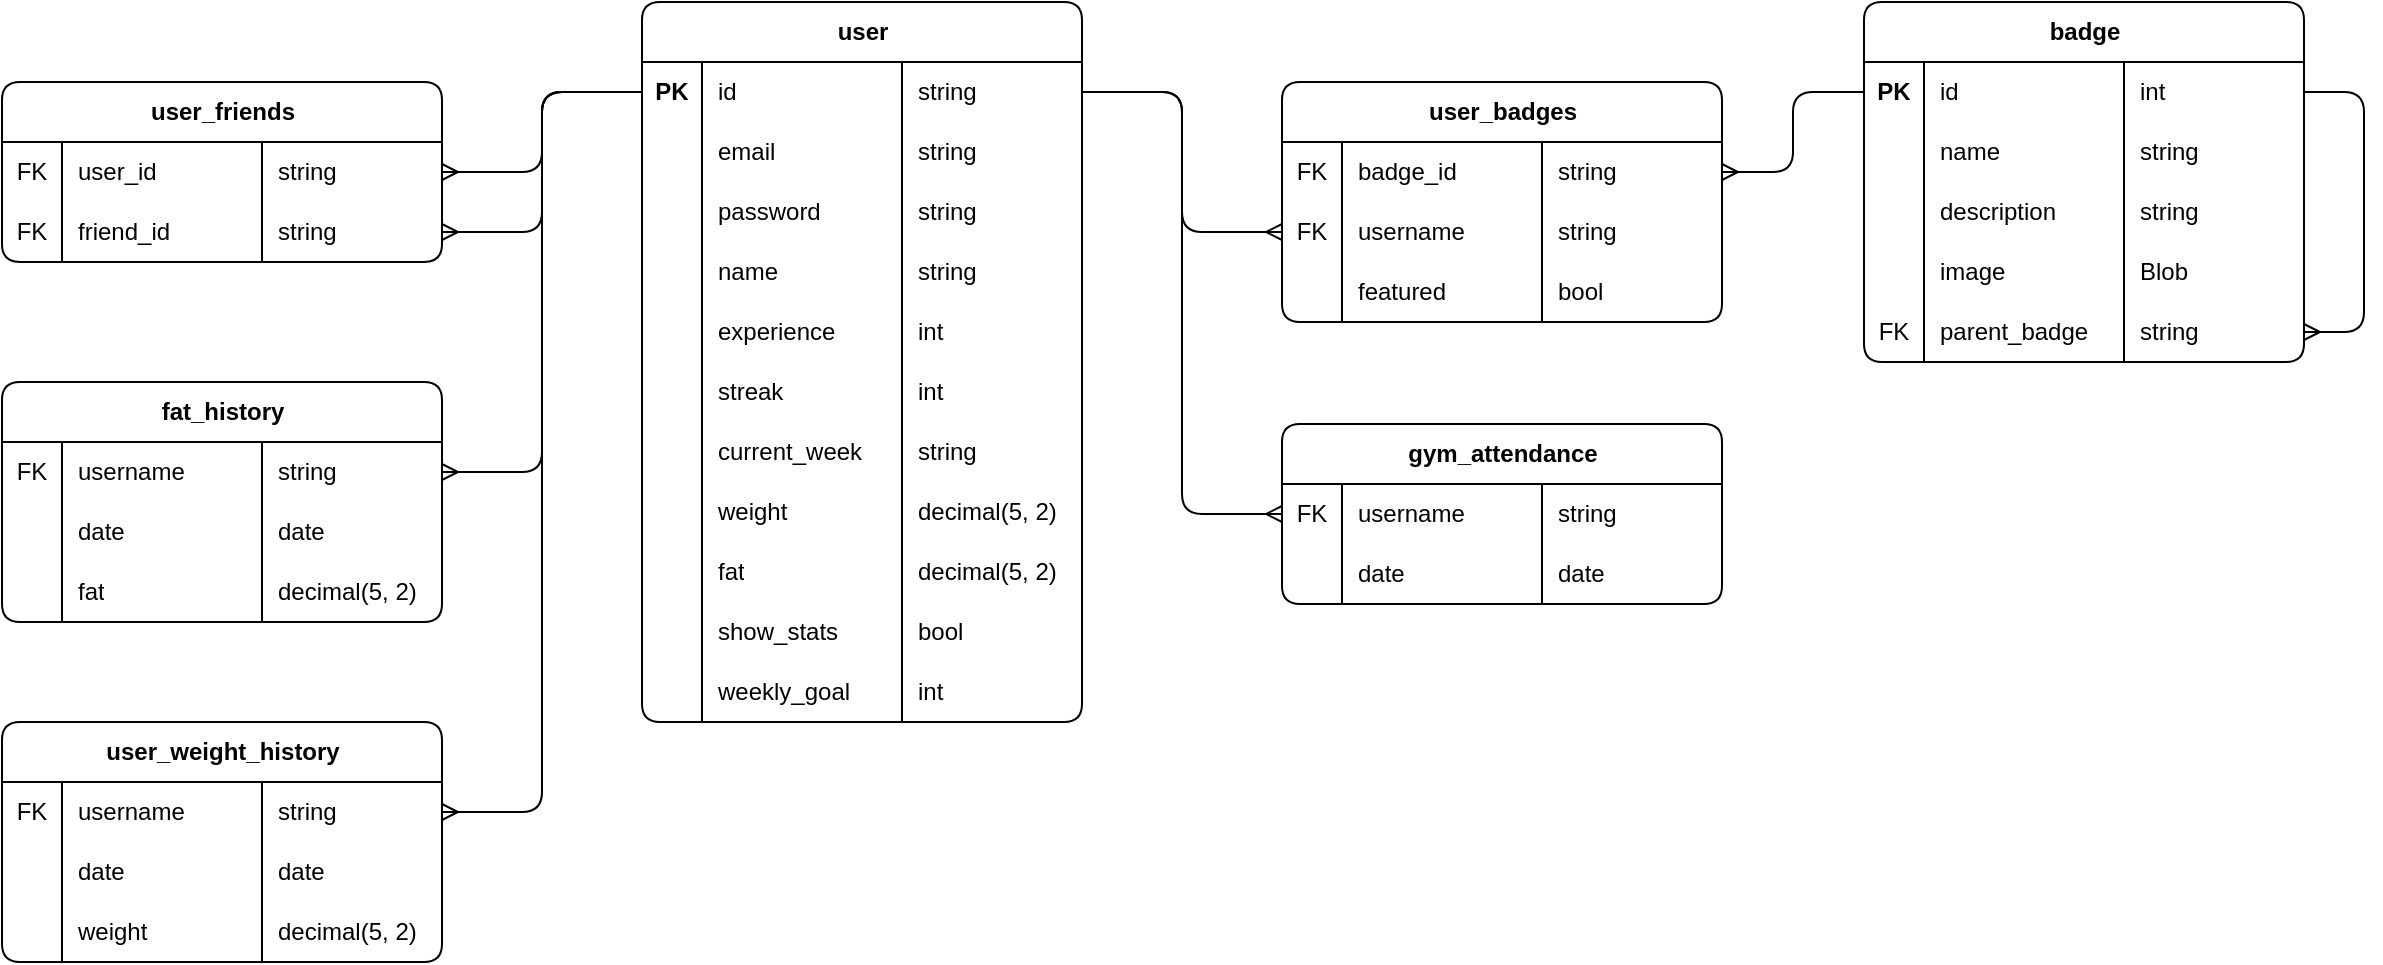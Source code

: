 <mxfile version="24.7.17">
  <diagram name="Página-1" id="pys7sY8rJ9DmqmozCU_U">
    <mxGraphModel dx="1188" dy="629" grid="0" gridSize="10" guides="1" tooltips="1" connect="1" arrows="1" fold="1" page="1" pageScale="1" pageWidth="1169" pageHeight="827" math="0" shadow="0">
      <root>
        <mxCell id="0" />
        <mxCell id="1" parent="0" />
        <mxCell id="j7MDGcrDol-PVPj02spV-1" value="user" style="shape=table;startSize=30;container=1;collapsible=0;childLayout=tableLayout;fixedRows=1;rowLines=0;fontStyle=1;align=center;resizeLast=1;html=1;columnLines=1;perimeter=rectanglePerimeter;rounded=1;shadow=0;swimlaneLine=1;arcSize=10;" parent="1" vertex="1">
          <mxGeometry x="360" y="40" width="220" height="360" as="geometry" />
        </mxCell>
        <mxCell id="j7MDGcrDol-PVPj02spV-2" value="" style="shape=tableRow;horizontal=0;startSize=0;swimlaneHead=0;swimlaneBody=0;fillColor=none;collapsible=0;dropTarget=0;points=[[0,0.5],[1,0.5]];portConstraint=eastwest;top=0;left=0;right=0;bottom=0;" parent="j7MDGcrDol-PVPj02spV-1" vertex="1">
          <mxGeometry y="30" width="220" height="30" as="geometry" />
        </mxCell>
        <mxCell id="j7MDGcrDol-PVPj02spV-3" value="PK" style="shape=partialRectangle;connectable=0;fillColor=none;top=0;left=0;bottom=0;right=0;fontStyle=1;overflow=hidden;whiteSpace=wrap;html=1;strokeColor=default;strokeWidth=1;" parent="j7MDGcrDol-PVPj02spV-2" vertex="1">
          <mxGeometry width="30" height="30" as="geometry">
            <mxRectangle width="30" height="30" as="alternateBounds" />
          </mxGeometry>
        </mxCell>
        <mxCell id="j7MDGcrDol-PVPj02spV-4" value="id" style="shape=partialRectangle;connectable=0;fillColor=none;top=0;left=0;bottom=0;right=0;align=left;spacingLeft=6;fontStyle=0;overflow=hidden;whiteSpace=wrap;html=1;strokeColor=default;strokeWidth=1;labelBorderColor=none;allowArrows=1;" parent="j7MDGcrDol-PVPj02spV-2" vertex="1">
          <mxGeometry x="30" width="100" height="30" as="geometry">
            <mxRectangle width="100" height="30" as="alternateBounds" />
          </mxGeometry>
        </mxCell>
        <mxCell id="j7MDGcrDol-PVPj02spV-18" value="string" style="shape=partialRectangle;connectable=0;fillColor=none;top=0;left=0;bottom=0;right=0;align=left;spacingLeft=6;fontStyle=0;overflow=hidden;html=1;strokeColor=default;strokeWidth=1;whiteSpace=wrap;" parent="j7MDGcrDol-PVPj02spV-2" vertex="1">
          <mxGeometry x="130" width="90" height="30" as="geometry">
            <mxRectangle width="90" height="30" as="alternateBounds" />
          </mxGeometry>
        </mxCell>
        <mxCell id="j7MDGcrDol-PVPj02spV-5" value="" style="shape=tableRow;horizontal=0;startSize=0;swimlaneHead=0;swimlaneBody=0;fillColor=none;collapsible=0;dropTarget=0;points=[[0,0.5],[1,0.5]];portConstraint=eastwest;top=0;left=0;right=0;bottom=0;fontColor=default;textShadow=0;labelBackgroundColor=none;" parent="j7MDGcrDol-PVPj02spV-1" vertex="1">
          <mxGeometry y="60" width="220" height="30" as="geometry" />
        </mxCell>
        <mxCell id="j7MDGcrDol-PVPj02spV-6" value="" style="shape=partialRectangle;connectable=0;fillColor=none;top=0;left=0;bottom=0;right=0;editable=1;overflow=hidden;whiteSpace=wrap;html=1;" parent="j7MDGcrDol-PVPj02spV-5" vertex="1">
          <mxGeometry width="30" height="30" as="geometry">
            <mxRectangle width="30" height="30" as="alternateBounds" />
          </mxGeometry>
        </mxCell>
        <mxCell id="j7MDGcrDol-PVPj02spV-7" value="email" style="shape=partialRectangle;connectable=0;fillColor=none;top=0;left=0;bottom=0;right=0;align=left;spacingLeft=6;overflow=hidden;whiteSpace=wrap;html=1;" parent="j7MDGcrDol-PVPj02spV-5" vertex="1">
          <mxGeometry x="30" width="100" height="30" as="geometry">
            <mxRectangle width="100" height="30" as="alternateBounds" />
          </mxGeometry>
        </mxCell>
        <mxCell id="j7MDGcrDol-PVPj02spV-19" value="string" style="shape=partialRectangle;connectable=0;fillColor=none;top=0;left=0;bottom=0;right=0;align=left;spacingLeft=6;overflow=hidden;whiteSpace=wrap;html=1;strokeColor=default;" parent="j7MDGcrDol-PVPj02spV-5" vertex="1">
          <mxGeometry x="130" width="90" height="30" as="geometry">
            <mxRectangle width="90" height="30" as="alternateBounds" />
          </mxGeometry>
        </mxCell>
        <mxCell id="j7MDGcrDol-PVPj02spV-8" value="" style="shape=tableRow;horizontal=0;startSize=0;swimlaneHead=0;swimlaneBody=0;fillColor=none;collapsible=0;dropTarget=0;points=[[0,0.5],[1,0.5]];portConstraint=eastwest;top=0;left=0;right=0;bottom=0;" parent="j7MDGcrDol-PVPj02spV-1" vertex="1">
          <mxGeometry y="90" width="220" height="30" as="geometry" />
        </mxCell>
        <mxCell id="j7MDGcrDol-PVPj02spV-9" value="" style="shape=partialRectangle;connectable=0;fillColor=none;top=0;left=0;bottom=0;right=0;editable=1;overflow=hidden;whiteSpace=wrap;html=1;" parent="j7MDGcrDol-PVPj02spV-8" vertex="1">
          <mxGeometry width="30" height="30" as="geometry">
            <mxRectangle width="30" height="30" as="alternateBounds" />
          </mxGeometry>
        </mxCell>
        <mxCell id="j7MDGcrDol-PVPj02spV-10" value="password" style="shape=partialRectangle;connectable=0;fillColor=none;top=0;left=0;bottom=0;right=0;align=left;spacingLeft=6;overflow=hidden;whiteSpace=wrap;html=1;" parent="j7MDGcrDol-PVPj02spV-8" vertex="1">
          <mxGeometry x="30" width="100" height="30" as="geometry">
            <mxRectangle width="100" height="30" as="alternateBounds" />
          </mxGeometry>
        </mxCell>
        <mxCell id="j7MDGcrDol-PVPj02spV-20" value="string" style="shape=partialRectangle;connectable=0;fillColor=none;top=0;left=0;bottom=0;right=0;align=left;spacingLeft=6;overflow=hidden;whiteSpace=wrap;html=1;" parent="j7MDGcrDol-PVPj02spV-8" vertex="1">
          <mxGeometry x="130" width="90" height="30" as="geometry">
            <mxRectangle width="90" height="30" as="alternateBounds" />
          </mxGeometry>
        </mxCell>
        <mxCell id="j7MDGcrDol-PVPj02spV-11" value="" style="shape=tableRow;horizontal=0;startSize=0;swimlaneHead=0;swimlaneBody=0;fillColor=none;collapsible=0;dropTarget=0;points=[[0,0.5],[1,0.5]];portConstraint=eastwest;top=0;left=0;right=0;bottom=0;" parent="j7MDGcrDol-PVPj02spV-1" vertex="1">
          <mxGeometry y="120" width="220" height="30" as="geometry" />
        </mxCell>
        <mxCell id="j7MDGcrDol-PVPj02spV-12" value="" style="shape=partialRectangle;connectable=0;fillColor=none;top=0;left=0;bottom=0;right=0;editable=1;overflow=hidden;whiteSpace=wrap;html=1;" parent="j7MDGcrDol-PVPj02spV-11" vertex="1">
          <mxGeometry width="30" height="30" as="geometry">
            <mxRectangle width="30" height="30" as="alternateBounds" />
          </mxGeometry>
        </mxCell>
        <mxCell id="j7MDGcrDol-PVPj02spV-13" value="name" style="shape=partialRectangle;connectable=0;fillColor=none;top=0;left=0;bottom=0;right=0;align=left;spacingLeft=6;overflow=hidden;whiteSpace=wrap;html=1;" parent="j7MDGcrDol-PVPj02spV-11" vertex="1">
          <mxGeometry x="30" width="100" height="30" as="geometry">
            <mxRectangle width="100" height="30" as="alternateBounds" />
          </mxGeometry>
        </mxCell>
        <mxCell id="j7MDGcrDol-PVPj02spV-21" value="string" style="shape=partialRectangle;connectable=0;fillColor=none;top=0;left=0;bottom=0;right=0;align=left;spacingLeft=6;overflow=hidden;whiteSpace=wrap;html=1;" parent="j7MDGcrDol-PVPj02spV-11" vertex="1">
          <mxGeometry x="130" width="90" height="30" as="geometry">
            <mxRectangle width="90" height="30" as="alternateBounds" />
          </mxGeometry>
        </mxCell>
        <mxCell id="j7MDGcrDol-PVPj02spV-30" value="" style="shape=tableRow;horizontal=0;startSize=0;swimlaneHead=0;swimlaneBody=0;fillColor=none;collapsible=0;dropTarget=0;points=[[0,0.5],[1,0.5]];portConstraint=eastwest;top=0;left=0;right=0;bottom=0;" parent="j7MDGcrDol-PVPj02spV-1" vertex="1">
          <mxGeometry y="150" width="220" height="30" as="geometry" />
        </mxCell>
        <mxCell id="j7MDGcrDol-PVPj02spV-31" value="" style="shape=partialRectangle;connectable=0;fillColor=none;top=0;left=0;bottom=0;right=0;editable=1;overflow=hidden;whiteSpace=wrap;html=1;" parent="j7MDGcrDol-PVPj02spV-30" vertex="1">
          <mxGeometry width="30" height="30" as="geometry">
            <mxRectangle width="30" height="30" as="alternateBounds" />
          </mxGeometry>
        </mxCell>
        <mxCell id="j7MDGcrDol-PVPj02spV-32" value="experience" style="shape=partialRectangle;connectable=0;fillColor=none;top=0;left=0;bottom=0;right=0;align=left;spacingLeft=6;overflow=hidden;whiteSpace=wrap;html=1;" parent="j7MDGcrDol-PVPj02spV-30" vertex="1">
          <mxGeometry x="30" width="100" height="30" as="geometry">
            <mxRectangle width="100" height="30" as="alternateBounds" />
          </mxGeometry>
        </mxCell>
        <mxCell id="j7MDGcrDol-PVPj02spV-33" value="int" style="shape=partialRectangle;connectable=0;fillColor=none;top=0;left=0;bottom=0;right=0;align=left;spacingLeft=6;overflow=hidden;whiteSpace=wrap;html=1;" parent="j7MDGcrDol-PVPj02spV-30" vertex="1">
          <mxGeometry x="130" width="90" height="30" as="geometry">
            <mxRectangle width="90" height="30" as="alternateBounds" />
          </mxGeometry>
        </mxCell>
        <mxCell id="j7MDGcrDol-PVPj02spV-75" value="" style="shape=tableRow;horizontal=0;startSize=0;swimlaneHead=0;swimlaneBody=0;fillColor=none;collapsible=0;dropTarget=0;points=[[0,0.5],[1,0.5]];portConstraint=eastwest;top=0;left=0;right=0;bottom=0;" parent="j7MDGcrDol-PVPj02spV-1" vertex="1">
          <mxGeometry y="180" width="220" height="30" as="geometry" />
        </mxCell>
        <mxCell id="j7MDGcrDol-PVPj02spV-76" value="" style="shape=partialRectangle;connectable=0;fillColor=none;top=0;left=0;bottom=0;right=0;editable=1;overflow=hidden;whiteSpace=wrap;html=1;" parent="j7MDGcrDol-PVPj02spV-75" vertex="1">
          <mxGeometry width="30" height="30" as="geometry">
            <mxRectangle width="30" height="30" as="alternateBounds" />
          </mxGeometry>
        </mxCell>
        <mxCell id="j7MDGcrDol-PVPj02spV-77" value="streak" style="shape=partialRectangle;connectable=0;fillColor=none;top=0;left=0;bottom=0;right=0;align=left;spacingLeft=6;overflow=hidden;whiteSpace=wrap;html=1;" parent="j7MDGcrDol-PVPj02spV-75" vertex="1">
          <mxGeometry x="30" width="100" height="30" as="geometry">
            <mxRectangle width="100" height="30" as="alternateBounds" />
          </mxGeometry>
        </mxCell>
        <mxCell id="j7MDGcrDol-PVPj02spV-78" value="int" style="shape=partialRectangle;connectable=0;fillColor=none;top=0;left=0;bottom=0;right=0;align=left;spacingLeft=6;overflow=hidden;whiteSpace=wrap;html=1;" parent="j7MDGcrDol-PVPj02spV-75" vertex="1">
          <mxGeometry x="130" width="90" height="30" as="geometry">
            <mxRectangle width="90" height="30" as="alternateBounds" />
          </mxGeometry>
        </mxCell>
        <mxCell id="j7MDGcrDol-PVPj02spV-79" value="" style="shape=tableRow;horizontal=0;startSize=0;swimlaneHead=0;swimlaneBody=0;fillColor=none;collapsible=0;dropTarget=0;points=[[0,0.5],[1,0.5]];portConstraint=eastwest;top=0;left=0;right=0;bottom=0;" parent="j7MDGcrDol-PVPj02spV-1" vertex="1">
          <mxGeometry y="210" width="220" height="30" as="geometry" />
        </mxCell>
        <mxCell id="j7MDGcrDol-PVPj02spV-80" value="" style="shape=partialRectangle;connectable=0;fillColor=none;top=0;left=0;bottom=0;right=0;editable=1;overflow=hidden;whiteSpace=wrap;html=1;" parent="j7MDGcrDol-PVPj02spV-79" vertex="1">
          <mxGeometry width="30" height="30" as="geometry">
            <mxRectangle width="30" height="30" as="alternateBounds" />
          </mxGeometry>
        </mxCell>
        <mxCell id="j7MDGcrDol-PVPj02spV-81" value="current_week" style="shape=partialRectangle;connectable=0;fillColor=none;top=0;left=0;bottom=0;right=0;align=left;spacingLeft=6;overflow=hidden;whiteSpace=wrap;html=1;" parent="j7MDGcrDol-PVPj02spV-79" vertex="1">
          <mxGeometry x="30" width="100" height="30" as="geometry">
            <mxRectangle width="100" height="30" as="alternateBounds" />
          </mxGeometry>
        </mxCell>
        <mxCell id="j7MDGcrDol-PVPj02spV-82" value="string" style="shape=partialRectangle;connectable=0;fillColor=none;top=0;left=0;bottom=0;right=0;align=left;spacingLeft=6;overflow=hidden;whiteSpace=wrap;html=1;" parent="j7MDGcrDol-PVPj02spV-79" vertex="1">
          <mxGeometry x="130" width="90" height="30" as="geometry">
            <mxRectangle width="90" height="30" as="alternateBounds" />
          </mxGeometry>
        </mxCell>
        <mxCell id="j7MDGcrDol-PVPj02spV-83" value="" style="shape=tableRow;horizontal=0;startSize=0;swimlaneHead=0;swimlaneBody=0;fillColor=none;collapsible=0;dropTarget=0;points=[[0,0.5],[1,0.5]];portConstraint=eastwest;top=0;left=0;right=0;bottom=0;" parent="j7MDGcrDol-PVPj02spV-1" vertex="1">
          <mxGeometry y="240" width="220" height="30" as="geometry" />
        </mxCell>
        <mxCell id="j7MDGcrDol-PVPj02spV-84" value="" style="shape=partialRectangle;connectable=0;fillColor=none;top=0;left=0;bottom=0;right=0;editable=1;overflow=hidden;whiteSpace=wrap;html=1;" parent="j7MDGcrDol-PVPj02spV-83" vertex="1">
          <mxGeometry width="30" height="30" as="geometry">
            <mxRectangle width="30" height="30" as="alternateBounds" />
          </mxGeometry>
        </mxCell>
        <mxCell id="j7MDGcrDol-PVPj02spV-85" value="weight" style="shape=partialRectangle;connectable=0;fillColor=none;top=0;left=0;bottom=0;right=0;align=left;spacingLeft=6;overflow=hidden;whiteSpace=wrap;html=1;" parent="j7MDGcrDol-PVPj02spV-83" vertex="1">
          <mxGeometry x="30" width="100" height="30" as="geometry">
            <mxRectangle width="100" height="30" as="alternateBounds" />
          </mxGeometry>
        </mxCell>
        <mxCell id="j7MDGcrDol-PVPj02spV-86" value="decimal(5, 2)" style="shape=partialRectangle;connectable=0;fillColor=none;top=0;left=0;bottom=0;right=0;align=left;spacingLeft=6;overflow=hidden;whiteSpace=wrap;html=1;" parent="j7MDGcrDol-PVPj02spV-83" vertex="1">
          <mxGeometry x="130" width="90" height="30" as="geometry">
            <mxRectangle width="90" height="30" as="alternateBounds" />
          </mxGeometry>
        </mxCell>
        <mxCell id="j7MDGcrDol-PVPj02spV-87" value="" style="shape=tableRow;horizontal=0;startSize=0;swimlaneHead=0;swimlaneBody=0;fillColor=none;collapsible=0;dropTarget=0;points=[[0,0.5],[1,0.5]];portConstraint=eastwest;top=0;left=0;right=0;bottom=0;" parent="j7MDGcrDol-PVPj02spV-1" vertex="1">
          <mxGeometry y="270" width="220" height="30" as="geometry" />
        </mxCell>
        <mxCell id="j7MDGcrDol-PVPj02spV-88" value="" style="shape=partialRectangle;connectable=0;fillColor=none;top=0;left=0;bottom=0;right=0;editable=1;overflow=hidden;whiteSpace=wrap;html=1;" parent="j7MDGcrDol-PVPj02spV-87" vertex="1">
          <mxGeometry width="30" height="30" as="geometry">
            <mxRectangle width="30" height="30" as="alternateBounds" />
          </mxGeometry>
        </mxCell>
        <mxCell id="j7MDGcrDol-PVPj02spV-89" value="fat" style="shape=partialRectangle;connectable=0;fillColor=none;top=0;left=0;bottom=0;right=0;align=left;spacingLeft=6;overflow=hidden;whiteSpace=wrap;html=1;" parent="j7MDGcrDol-PVPj02spV-87" vertex="1">
          <mxGeometry x="30" width="100" height="30" as="geometry">
            <mxRectangle width="100" height="30" as="alternateBounds" />
          </mxGeometry>
        </mxCell>
        <mxCell id="j7MDGcrDol-PVPj02spV-90" value="decimal(5, 2)" style="shape=partialRectangle;connectable=0;fillColor=none;top=0;left=0;bottom=0;right=0;align=left;spacingLeft=6;overflow=hidden;whiteSpace=wrap;html=1;" parent="j7MDGcrDol-PVPj02spV-87" vertex="1">
          <mxGeometry x="130" width="90" height="30" as="geometry">
            <mxRectangle width="90" height="30" as="alternateBounds" />
          </mxGeometry>
        </mxCell>
        <mxCell id="j7MDGcrDol-PVPj02spV-95" value="" style="shape=tableRow;horizontal=0;startSize=0;swimlaneHead=0;swimlaneBody=0;fillColor=none;collapsible=0;dropTarget=0;points=[[0,0.5],[1,0.5]];portConstraint=eastwest;top=0;left=0;right=0;bottom=0;" parent="j7MDGcrDol-PVPj02spV-1" vertex="1">
          <mxGeometry y="300" width="220" height="30" as="geometry" />
        </mxCell>
        <mxCell id="j7MDGcrDol-PVPj02spV-96" value="" style="shape=partialRectangle;connectable=0;fillColor=none;top=0;left=0;bottom=0;right=0;editable=1;overflow=hidden;whiteSpace=wrap;html=1;" parent="j7MDGcrDol-PVPj02spV-95" vertex="1">
          <mxGeometry width="30" height="30" as="geometry">
            <mxRectangle width="30" height="30" as="alternateBounds" />
          </mxGeometry>
        </mxCell>
        <mxCell id="j7MDGcrDol-PVPj02spV-97" value="show_stats" style="shape=partialRectangle;connectable=0;fillColor=none;top=0;left=0;bottom=0;right=0;align=left;spacingLeft=6;overflow=hidden;whiteSpace=wrap;html=1;" parent="j7MDGcrDol-PVPj02spV-95" vertex="1">
          <mxGeometry x="30" width="100" height="30" as="geometry">
            <mxRectangle width="100" height="30" as="alternateBounds" />
          </mxGeometry>
        </mxCell>
        <mxCell id="j7MDGcrDol-PVPj02spV-98" value="bool" style="shape=partialRectangle;connectable=0;fillColor=none;top=0;left=0;bottom=0;right=0;align=left;spacingLeft=6;overflow=hidden;whiteSpace=wrap;html=1;" parent="j7MDGcrDol-PVPj02spV-95" vertex="1">
          <mxGeometry x="130" width="90" height="30" as="geometry">
            <mxRectangle width="90" height="30" as="alternateBounds" />
          </mxGeometry>
        </mxCell>
        <mxCell id="j7MDGcrDol-PVPj02spV-99" value="" style="shape=tableRow;horizontal=0;startSize=0;swimlaneHead=0;swimlaneBody=0;fillColor=none;collapsible=0;dropTarget=0;points=[[0,0.5],[1,0.5]];portConstraint=eastwest;top=0;left=0;right=0;bottom=0;" parent="j7MDGcrDol-PVPj02spV-1" vertex="1">
          <mxGeometry y="330" width="220" height="30" as="geometry" />
        </mxCell>
        <mxCell id="j7MDGcrDol-PVPj02spV-100" value="" style="shape=partialRectangle;connectable=0;fillColor=none;top=0;left=0;bottom=0;right=0;editable=1;overflow=hidden;whiteSpace=wrap;html=1;" parent="j7MDGcrDol-PVPj02spV-99" vertex="1">
          <mxGeometry width="30" height="30" as="geometry">
            <mxRectangle width="30" height="30" as="alternateBounds" />
          </mxGeometry>
        </mxCell>
        <mxCell id="j7MDGcrDol-PVPj02spV-101" value="weekly_goal" style="shape=partialRectangle;connectable=0;fillColor=none;top=0;left=0;bottom=0;right=0;align=left;spacingLeft=6;overflow=hidden;whiteSpace=wrap;html=1;" parent="j7MDGcrDol-PVPj02spV-99" vertex="1">
          <mxGeometry x="30" width="100" height="30" as="geometry">
            <mxRectangle width="100" height="30" as="alternateBounds" />
          </mxGeometry>
        </mxCell>
        <mxCell id="j7MDGcrDol-PVPj02spV-102" value="int" style="shape=partialRectangle;connectable=0;fillColor=none;top=0;left=0;bottom=0;right=0;align=left;spacingLeft=6;overflow=hidden;whiteSpace=wrap;html=1;" parent="j7MDGcrDol-PVPj02spV-99" vertex="1">
          <mxGeometry x="130" width="90" height="30" as="geometry">
            <mxRectangle width="90" height="30" as="alternateBounds" />
          </mxGeometry>
        </mxCell>
        <mxCell id="j7MDGcrDol-PVPj02spV-103" value="&lt;div&gt;&lt;span style=&quot;background-color: initial;&quot;&gt;user_weight_history&lt;/span&gt;&lt;br&gt;&lt;/div&gt;" style="shape=table;startSize=30;container=1;collapsible=0;childLayout=tableLayout;fixedRows=1;rowLines=0;fontStyle=1;align=center;resizeLast=1;html=1;columnLines=1;perimeter=rectanglePerimeter;rounded=1;shadow=0;swimlaneLine=1;arcSize=10;" parent="1" vertex="1">
          <mxGeometry x="40" y="400" width="220" height="120" as="geometry" />
        </mxCell>
        <mxCell id="j7MDGcrDol-PVPj02spV-104" value="" style="shape=tableRow;horizontal=0;startSize=0;swimlaneHead=0;swimlaneBody=0;fillColor=none;collapsible=0;dropTarget=0;points=[[0,0.5],[1,0.5]];portConstraint=eastwest;top=0;left=0;right=0;bottom=0;" parent="j7MDGcrDol-PVPj02spV-103" vertex="1">
          <mxGeometry y="30" width="220" height="30" as="geometry" />
        </mxCell>
        <mxCell id="j7MDGcrDol-PVPj02spV-105" value="&lt;span style=&quot;font-weight: normal;&quot;&gt;FK&lt;/span&gt;" style="shape=partialRectangle;connectable=0;fillColor=none;top=0;left=0;bottom=0;right=0;fontStyle=1;overflow=hidden;whiteSpace=wrap;html=1;strokeColor=default;strokeWidth=1;" parent="j7MDGcrDol-PVPj02spV-104" vertex="1">
          <mxGeometry width="30" height="30" as="geometry">
            <mxRectangle width="30" height="30" as="alternateBounds" />
          </mxGeometry>
        </mxCell>
        <mxCell id="j7MDGcrDol-PVPj02spV-106" value="username" style="shape=partialRectangle;connectable=0;fillColor=none;top=0;left=0;bottom=0;right=0;align=left;spacingLeft=6;fontStyle=0;overflow=hidden;whiteSpace=wrap;html=1;strokeColor=default;strokeWidth=1;labelBorderColor=none;allowArrows=1;" parent="j7MDGcrDol-PVPj02spV-104" vertex="1">
          <mxGeometry x="30" width="100" height="30" as="geometry">
            <mxRectangle width="100" height="30" as="alternateBounds" />
          </mxGeometry>
        </mxCell>
        <mxCell id="j7MDGcrDol-PVPj02spV-107" value="string" style="shape=partialRectangle;connectable=0;fillColor=none;top=0;left=0;bottom=0;right=0;align=left;spacingLeft=6;fontStyle=0;overflow=hidden;html=1;strokeColor=default;strokeWidth=1;whiteSpace=wrap;" parent="j7MDGcrDol-PVPj02spV-104" vertex="1">
          <mxGeometry x="130" width="90" height="30" as="geometry">
            <mxRectangle width="90" height="30" as="alternateBounds" />
          </mxGeometry>
        </mxCell>
        <mxCell id="j7MDGcrDol-PVPj02spV-108" value="" style="shape=tableRow;horizontal=0;startSize=0;swimlaneHead=0;swimlaneBody=0;fillColor=none;collapsible=0;dropTarget=0;points=[[0,0.5],[1,0.5]];portConstraint=eastwest;top=0;left=0;right=0;bottom=0;fontColor=default;textShadow=0;labelBackgroundColor=none;" parent="j7MDGcrDol-PVPj02spV-103" vertex="1">
          <mxGeometry y="60" width="220" height="30" as="geometry" />
        </mxCell>
        <mxCell id="j7MDGcrDol-PVPj02spV-109" value="" style="shape=partialRectangle;connectable=0;fillColor=none;top=0;left=0;bottom=0;right=0;editable=1;overflow=hidden;whiteSpace=wrap;html=1;" parent="j7MDGcrDol-PVPj02spV-108" vertex="1">
          <mxGeometry width="30" height="30" as="geometry">
            <mxRectangle width="30" height="30" as="alternateBounds" />
          </mxGeometry>
        </mxCell>
        <mxCell id="j7MDGcrDol-PVPj02spV-110" value="date" style="shape=partialRectangle;connectable=0;fillColor=none;top=0;left=0;bottom=0;right=0;align=left;spacingLeft=6;overflow=hidden;whiteSpace=wrap;html=1;" parent="j7MDGcrDol-PVPj02spV-108" vertex="1">
          <mxGeometry x="30" width="100" height="30" as="geometry">
            <mxRectangle width="100" height="30" as="alternateBounds" />
          </mxGeometry>
        </mxCell>
        <mxCell id="j7MDGcrDol-PVPj02spV-111" value="date" style="shape=partialRectangle;connectable=0;fillColor=none;top=0;left=0;bottom=0;right=0;align=left;spacingLeft=6;overflow=hidden;whiteSpace=wrap;html=1;strokeColor=default;" parent="j7MDGcrDol-PVPj02spV-108" vertex="1">
          <mxGeometry x="130" width="90" height="30" as="geometry">
            <mxRectangle width="90" height="30" as="alternateBounds" />
          </mxGeometry>
        </mxCell>
        <mxCell id="j7MDGcrDol-PVPj02spV-112" value="" style="shape=tableRow;horizontal=0;startSize=0;swimlaneHead=0;swimlaneBody=0;fillColor=none;collapsible=0;dropTarget=0;points=[[0,0.5],[1,0.5]];portConstraint=eastwest;top=0;left=0;right=0;bottom=0;" parent="j7MDGcrDol-PVPj02spV-103" vertex="1">
          <mxGeometry y="90" width="220" height="30" as="geometry" />
        </mxCell>
        <mxCell id="j7MDGcrDol-PVPj02spV-113" value="" style="shape=partialRectangle;connectable=0;fillColor=none;top=0;left=0;bottom=0;right=0;editable=1;overflow=hidden;whiteSpace=wrap;html=1;" parent="j7MDGcrDol-PVPj02spV-112" vertex="1">
          <mxGeometry width="30" height="30" as="geometry">
            <mxRectangle width="30" height="30" as="alternateBounds" />
          </mxGeometry>
        </mxCell>
        <mxCell id="j7MDGcrDol-PVPj02spV-114" value="weight" style="shape=partialRectangle;connectable=0;fillColor=none;top=0;left=0;bottom=0;right=0;align=left;spacingLeft=6;overflow=hidden;whiteSpace=wrap;html=1;" parent="j7MDGcrDol-PVPj02spV-112" vertex="1">
          <mxGeometry x="30" width="100" height="30" as="geometry">
            <mxRectangle width="100" height="30" as="alternateBounds" />
          </mxGeometry>
        </mxCell>
        <mxCell id="j7MDGcrDol-PVPj02spV-115" value="decimal(5, 2)" style="shape=partialRectangle;connectable=0;fillColor=none;top=0;left=0;bottom=0;right=0;align=left;spacingLeft=6;overflow=hidden;whiteSpace=wrap;html=1;" parent="j7MDGcrDol-PVPj02spV-112" vertex="1">
          <mxGeometry x="130" width="90" height="30" as="geometry">
            <mxRectangle width="90" height="30" as="alternateBounds" />
          </mxGeometry>
        </mxCell>
        <mxCell id="j7MDGcrDol-PVPj02spV-156" value="&lt;div&gt;&lt;span style=&quot;background-color: initial;&quot;&gt;fat_history&lt;/span&gt;&lt;/div&gt;" style="shape=table;startSize=30;container=1;collapsible=0;childLayout=tableLayout;fixedRows=1;rowLines=0;fontStyle=1;align=center;resizeLast=1;html=1;columnLines=1;perimeter=rectanglePerimeter;rounded=1;shadow=0;swimlaneLine=1;arcSize=10;" parent="1" vertex="1">
          <mxGeometry x="40" y="230" width="220" height="120" as="geometry" />
        </mxCell>
        <mxCell id="j7MDGcrDol-PVPj02spV-157" value="" style="shape=tableRow;horizontal=0;startSize=0;swimlaneHead=0;swimlaneBody=0;fillColor=none;collapsible=0;dropTarget=0;points=[[0,0.5],[1,0.5]];portConstraint=eastwest;top=0;left=0;right=0;bottom=0;" parent="j7MDGcrDol-PVPj02spV-156" vertex="1">
          <mxGeometry y="30" width="220" height="30" as="geometry" />
        </mxCell>
        <mxCell id="j7MDGcrDol-PVPj02spV-158" value="&lt;span style=&quot;font-weight: normal;&quot;&gt;FK&lt;/span&gt;" style="shape=partialRectangle;connectable=0;fillColor=none;top=0;left=0;bottom=0;right=0;fontStyle=1;overflow=hidden;whiteSpace=wrap;html=1;strokeColor=default;strokeWidth=1;" parent="j7MDGcrDol-PVPj02spV-157" vertex="1">
          <mxGeometry width="30" height="30" as="geometry">
            <mxRectangle width="30" height="30" as="alternateBounds" />
          </mxGeometry>
        </mxCell>
        <mxCell id="j7MDGcrDol-PVPj02spV-159" value="username" style="shape=partialRectangle;connectable=0;fillColor=none;top=0;left=0;bottom=0;right=0;align=left;spacingLeft=6;fontStyle=0;overflow=hidden;whiteSpace=wrap;html=1;strokeColor=default;strokeWidth=1;labelBorderColor=none;allowArrows=1;" parent="j7MDGcrDol-PVPj02spV-157" vertex="1">
          <mxGeometry x="30" width="100" height="30" as="geometry">
            <mxRectangle width="100" height="30" as="alternateBounds" />
          </mxGeometry>
        </mxCell>
        <mxCell id="j7MDGcrDol-PVPj02spV-160" value="string" style="shape=partialRectangle;connectable=0;fillColor=none;top=0;left=0;bottom=0;right=0;align=left;spacingLeft=6;fontStyle=0;overflow=hidden;html=1;strokeColor=default;strokeWidth=1;whiteSpace=wrap;" parent="j7MDGcrDol-PVPj02spV-157" vertex="1">
          <mxGeometry x="130" width="90" height="30" as="geometry">
            <mxRectangle width="90" height="30" as="alternateBounds" />
          </mxGeometry>
        </mxCell>
        <mxCell id="j7MDGcrDol-PVPj02spV-161" value="" style="shape=tableRow;horizontal=0;startSize=0;swimlaneHead=0;swimlaneBody=0;fillColor=none;collapsible=0;dropTarget=0;points=[[0,0.5],[1,0.5]];portConstraint=eastwest;top=0;left=0;right=0;bottom=0;fontColor=default;textShadow=0;labelBackgroundColor=none;" parent="j7MDGcrDol-PVPj02spV-156" vertex="1">
          <mxGeometry y="60" width="220" height="30" as="geometry" />
        </mxCell>
        <mxCell id="j7MDGcrDol-PVPj02spV-162" value="" style="shape=partialRectangle;connectable=0;fillColor=none;top=0;left=0;bottom=0;right=0;editable=1;overflow=hidden;whiteSpace=wrap;html=1;" parent="j7MDGcrDol-PVPj02spV-161" vertex="1">
          <mxGeometry width="30" height="30" as="geometry">
            <mxRectangle width="30" height="30" as="alternateBounds" />
          </mxGeometry>
        </mxCell>
        <mxCell id="j7MDGcrDol-PVPj02spV-163" value="date" style="shape=partialRectangle;connectable=0;fillColor=none;top=0;left=0;bottom=0;right=0;align=left;spacingLeft=6;overflow=hidden;whiteSpace=wrap;html=1;" parent="j7MDGcrDol-PVPj02spV-161" vertex="1">
          <mxGeometry x="30" width="100" height="30" as="geometry">
            <mxRectangle width="100" height="30" as="alternateBounds" />
          </mxGeometry>
        </mxCell>
        <mxCell id="j7MDGcrDol-PVPj02spV-164" value="date" style="shape=partialRectangle;connectable=0;fillColor=none;top=0;left=0;bottom=0;right=0;align=left;spacingLeft=6;overflow=hidden;whiteSpace=wrap;html=1;strokeColor=default;" parent="j7MDGcrDol-PVPj02spV-161" vertex="1">
          <mxGeometry x="130" width="90" height="30" as="geometry">
            <mxRectangle width="90" height="30" as="alternateBounds" />
          </mxGeometry>
        </mxCell>
        <mxCell id="j7MDGcrDol-PVPj02spV-165" value="" style="shape=tableRow;horizontal=0;startSize=0;swimlaneHead=0;swimlaneBody=0;fillColor=none;collapsible=0;dropTarget=0;points=[[0,0.5],[1,0.5]];portConstraint=eastwest;top=0;left=0;right=0;bottom=0;" parent="j7MDGcrDol-PVPj02spV-156" vertex="1">
          <mxGeometry y="90" width="220" height="30" as="geometry" />
        </mxCell>
        <mxCell id="j7MDGcrDol-PVPj02spV-166" value="" style="shape=partialRectangle;connectable=0;fillColor=none;top=0;left=0;bottom=0;right=0;editable=1;overflow=hidden;whiteSpace=wrap;html=1;" parent="j7MDGcrDol-PVPj02spV-165" vertex="1">
          <mxGeometry width="30" height="30" as="geometry">
            <mxRectangle width="30" height="30" as="alternateBounds" />
          </mxGeometry>
        </mxCell>
        <mxCell id="j7MDGcrDol-PVPj02spV-167" value="fat" style="shape=partialRectangle;connectable=0;fillColor=none;top=0;left=0;bottom=0;right=0;align=left;spacingLeft=6;overflow=hidden;whiteSpace=wrap;html=1;" parent="j7MDGcrDol-PVPj02spV-165" vertex="1">
          <mxGeometry x="30" width="100" height="30" as="geometry">
            <mxRectangle width="100" height="30" as="alternateBounds" />
          </mxGeometry>
        </mxCell>
        <mxCell id="j7MDGcrDol-PVPj02spV-168" value="decimal(5, 2)" style="shape=partialRectangle;connectable=0;fillColor=none;top=0;left=0;bottom=0;right=0;align=left;spacingLeft=6;overflow=hidden;whiteSpace=wrap;html=1;" parent="j7MDGcrDol-PVPj02spV-165" vertex="1">
          <mxGeometry x="130" width="90" height="30" as="geometry">
            <mxRectangle width="90" height="30" as="alternateBounds" />
          </mxGeometry>
        </mxCell>
        <mxCell id="j7MDGcrDol-PVPj02spV-169" value="&lt;div&gt;&lt;span style=&quot;background-color: initial;&quot;&gt;gym_attendance&lt;/span&gt;&lt;/div&gt;" style="shape=table;startSize=30;container=1;collapsible=0;childLayout=tableLayout;fixedRows=1;rowLines=0;fontStyle=1;align=center;resizeLast=1;html=1;columnLines=1;perimeter=rectanglePerimeter;rounded=1;shadow=0;swimlaneLine=1;arcSize=10;" parent="1" vertex="1">
          <mxGeometry x="680" y="251" width="220" height="90" as="geometry" />
        </mxCell>
        <mxCell id="j7MDGcrDol-PVPj02spV-170" value="" style="shape=tableRow;horizontal=0;startSize=0;swimlaneHead=0;swimlaneBody=0;fillColor=none;collapsible=0;dropTarget=0;points=[[0,0.5],[1,0.5]];portConstraint=eastwest;top=0;left=0;right=0;bottom=0;" parent="j7MDGcrDol-PVPj02spV-169" vertex="1">
          <mxGeometry y="30" width="220" height="30" as="geometry" />
        </mxCell>
        <mxCell id="j7MDGcrDol-PVPj02spV-171" value="&lt;span style=&quot;font-weight: normal;&quot;&gt;FK&lt;/span&gt;" style="shape=partialRectangle;connectable=0;fillColor=none;top=0;left=0;bottom=0;right=0;fontStyle=1;overflow=hidden;whiteSpace=wrap;html=1;strokeColor=default;strokeWidth=1;" parent="j7MDGcrDol-PVPj02spV-170" vertex="1">
          <mxGeometry width="30" height="30" as="geometry">
            <mxRectangle width="30" height="30" as="alternateBounds" />
          </mxGeometry>
        </mxCell>
        <mxCell id="j7MDGcrDol-PVPj02spV-172" value="username" style="shape=partialRectangle;connectable=0;fillColor=none;top=0;left=0;bottom=0;right=0;align=left;spacingLeft=6;fontStyle=0;overflow=hidden;whiteSpace=wrap;html=1;strokeColor=default;strokeWidth=1;labelBorderColor=none;allowArrows=1;" parent="j7MDGcrDol-PVPj02spV-170" vertex="1">
          <mxGeometry x="30" width="100" height="30" as="geometry">
            <mxRectangle width="100" height="30" as="alternateBounds" />
          </mxGeometry>
        </mxCell>
        <mxCell id="j7MDGcrDol-PVPj02spV-173" value="string" style="shape=partialRectangle;connectable=0;fillColor=none;top=0;left=0;bottom=0;right=0;align=left;spacingLeft=6;fontStyle=0;overflow=hidden;html=1;strokeColor=default;strokeWidth=1;whiteSpace=wrap;" parent="j7MDGcrDol-PVPj02spV-170" vertex="1">
          <mxGeometry x="130" width="90" height="30" as="geometry">
            <mxRectangle width="90" height="30" as="alternateBounds" />
          </mxGeometry>
        </mxCell>
        <mxCell id="j7MDGcrDol-PVPj02spV-174" value="" style="shape=tableRow;horizontal=0;startSize=0;swimlaneHead=0;swimlaneBody=0;fillColor=none;collapsible=0;dropTarget=0;points=[[0,0.5],[1,0.5]];portConstraint=eastwest;top=0;left=0;right=0;bottom=0;fontColor=default;textShadow=0;labelBackgroundColor=none;" parent="j7MDGcrDol-PVPj02spV-169" vertex="1">
          <mxGeometry y="60" width="220" height="30" as="geometry" />
        </mxCell>
        <mxCell id="j7MDGcrDol-PVPj02spV-175" value="" style="shape=partialRectangle;connectable=0;fillColor=none;top=0;left=0;bottom=0;right=0;editable=1;overflow=hidden;whiteSpace=wrap;html=1;" parent="j7MDGcrDol-PVPj02spV-174" vertex="1">
          <mxGeometry width="30" height="30" as="geometry">
            <mxRectangle width="30" height="30" as="alternateBounds" />
          </mxGeometry>
        </mxCell>
        <mxCell id="j7MDGcrDol-PVPj02spV-176" value="date" style="shape=partialRectangle;connectable=0;fillColor=none;top=0;left=0;bottom=0;right=0;align=left;spacingLeft=6;overflow=hidden;whiteSpace=wrap;html=1;" parent="j7MDGcrDol-PVPj02spV-174" vertex="1">
          <mxGeometry x="30" width="100" height="30" as="geometry">
            <mxRectangle width="100" height="30" as="alternateBounds" />
          </mxGeometry>
        </mxCell>
        <mxCell id="j7MDGcrDol-PVPj02spV-177" value="date" style="shape=partialRectangle;connectable=0;fillColor=none;top=0;left=0;bottom=0;right=0;align=left;spacingLeft=6;overflow=hidden;whiteSpace=wrap;html=1;strokeColor=default;" parent="j7MDGcrDol-PVPj02spV-174" vertex="1">
          <mxGeometry x="130" width="90" height="30" as="geometry">
            <mxRectangle width="90" height="30" as="alternateBounds" />
          </mxGeometry>
        </mxCell>
        <mxCell id="mh6SS0mr5AV-SIoqsXbB-2" style="edgeStyle=orthogonalEdgeStyle;rounded=1;orthogonalLoop=1;jettySize=auto;html=1;endArrow=none;endFill=0;startArrow=ERmany;startFill=0;curved=0;" parent="1" source="j7MDGcrDol-PVPj02spV-208" target="j7MDGcrDol-PVPj02spV-192" edge="1">
          <mxGeometry relative="1" as="geometry">
            <Array as="points">
              <mxPoint x="1221" y="205" />
              <mxPoint x="1221" y="85" />
            </Array>
          </mxGeometry>
        </mxCell>
        <mxCell id="j7MDGcrDol-PVPj02spV-255" style="edgeStyle=orthogonalEdgeStyle;rounded=1;orthogonalLoop=1;jettySize=auto;html=1;endArrow=none;endFill=0;startArrow=ERmany;startFill=0;curved=0;" parent="1" source="j7MDGcrDol-PVPj02spV-182" target="j7MDGcrDol-PVPj02spV-2" edge="1">
          <mxGeometry relative="1" as="geometry" />
        </mxCell>
        <mxCell id="j7MDGcrDol-PVPj02spV-182" value="&lt;div&gt;&lt;span style=&quot;background-color: initial;&quot;&gt;user_friends&lt;/span&gt;&lt;/div&gt;" style="shape=table;startSize=30;container=1;collapsible=0;childLayout=tableLayout;fixedRows=1;rowLines=0;fontStyle=1;align=center;resizeLast=1;html=1;columnLines=1;perimeter=rectanglePerimeter;rounded=1;shadow=0;swimlaneLine=1;arcSize=10;swimlaneHead=1;horizontal=1;noLabel=0;allowArrows=1;connectable=1;" parent="1" vertex="1">
          <mxGeometry x="40" y="80" width="220" height="90" as="geometry">
            <mxRectangle x="160" y="80" width="80" height="30" as="alternateBounds" />
          </mxGeometry>
        </mxCell>
        <mxCell id="j7MDGcrDol-PVPj02spV-183" value="" style="shape=tableRow;horizontal=0;startSize=0;swimlaneHead=0;swimlaneBody=0;fillColor=none;collapsible=0;dropTarget=0;points=[[0,0.5],[1,0.5]];portConstraint=eastwest;top=0;left=0;right=0;bottom=0;" parent="j7MDGcrDol-PVPj02spV-182" vertex="1">
          <mxGeometry y="30" width="220" height="30" as="geometry" />
        </mxCell>
        <mxCell id="j7MDGcrDol-PVPj02spV-184" value="FK" style="shape=partialRectangle;connectable=0;fillColor=none;top=0;left=0;bottom=0;right=0;fontStyle=0;overflow=hidden;whiteSpace=wrap;html=1;strokeColor=default;strokeWidth=1;" parent="j7MDGcrDol-PVPj02spV-183" vertex="1">
          <mxGeometry width="30" height="30" as="geometry">
            <mxRectangle width="30" height="30" as="alternateBounds" />
          </mxGeometry>
        </mxCell>
        <mxCell id="j7MDGcrDol-PVPj02spV-185" value="user_id" style="shape=partialRectangle;connectable=0;fillColor=none;top=0;left=0;bottom=0;right=0;align=left;spacingLeft=6;fontStyle=0;overflow=hidden;whiteSpace=wrap;html=1;strokeColor=default;strokeWidth=1;labelBorderColor=none;allowArrows=1;" parent="j7MDGcrDol-PVPj02spV-183" vertex="1">
          <mxGeometry x="30" width="100" height="30" as="geometry">
            <mxRectangle width="100" height="30" as="alternateBounds" />
          </mxGeometry>
        </mxCell>
        <mxCell id="j7MDGcrDol-PVPj02spV-186" value="string" style="shape=partialRectangle;connectable=0;fillColor=none;top=0;left=0;bottom=0;right=0;align=left;spacingLeft=6;fontStyle=0;overflow=hidden;html=1;strokeColor=default;strokeWidth=1;whiteSpace=wrap;" parent="j7MDGcrDol-PVPj02spV-183" vertex="1">
          <mxGeometry x="130" width="90" height="30" as="geometry">
            <mxRectangle width="90" height="30" as="alternateBounds" />
          </mxGeometry>
        </mxCell>
        <mxCell id="j7MDGcrDol-PVPj02spV-187" value="" style="shape=tableRow;horizontal=0;startSize=0;swimlaneHead=0;swimlaneBody=0;fillColor=none;collapsible=0;dropTarget=0;points=[[0,0.5],[1,0.5]];portConstraint=eastwest;top=0;left=0;right=0;bottom=0;fontColor=default;textShadow=0;labelBackgroundColor=none;" parent="j7MDGcrDol-PVPj02spV-182" vertex="1">
          <mxGeometry y="60" width="220" height="30" as="geometry" />
        </mxCell>
        <mxCell id="j7MDGcrDol-PVPj02spV-188" value="FK" style="shape=partialRectangle;connectable=0;fillColor=none;top=0;left=0;bottom=0;right=0;editable=1;overflow=hidden;whiteSpace=wrap;html=1;" parent="j7MDGcrDol-PVPj02spV-187" vertex="1">
          <mxGeometry width="30" height="30" as="geometry">
            <mxRectangle width="30" height="30" as="alternateBounds" />
          </mxGeometry>
        </mxCell>
        <mxCell id="j7MDGcrDol-PVPj02spV-189" value="friend_id" style="shape=partialRectangle;connectable=0;fillColor=none;top=0;left=0;bottom=0;right=0;align=left;spacingLeft=6;overflow=hidden;whiteSpace=wrap;html=1;" parent="j7MDGcrDol-PVPj02spV-187" vertex="1">
          <mxGeometry x="30" width="100" height="30" as="geometry">
            <mxRectangle width="100" height="30" as="alternateBounds" />
          </mxGeometry>
        </mxCell>
        <mxCell id="j7MDGcrDol-PVPj02spV-190" value="string" style="shape=partialRectangle;connectable=0;fillColor=none;top=0;left=0;bottom=0;right=0;align=left;spacingLeft=6;overflow=hidden;whiteSpace=wrap;html=1;strokeColor=default;" parent="j7MDGcrDol-PVPj02spV-187" vertex="1">
          <mxGeometry x="130" width="90" height="30" as="geometry">
            <mxRectangle width="90" height="30" as="alternateBounds" />
          </mxGeometry>
        </mxCell>
        <mxCell id="j7MDGcrDol-PVPj02spV-191" value="&lt;div&gt;&lt;span style=&quot;background-color: initial;&quot;&gt;badge&lt;/span&gt;&lt;br&gt;&lt;/div&gt;" style="shape=table;startSize=30;container=1;collapsible=0;childLayout=tableLayout;fixedRows=1;rowLines=0;fontStyle=1;align=center;resizeLast=1;html=1;columnLines=1;perimeter=rectanglePerimeter;rounded=1;shadow=0;swimlaneLine=1;arcSize=10;expand=1;" parent="1" vertex="1">
          <mxGeometry x="971" y="40" width="220" height="180" as="geometry" />
        </mxCell>
        <mxCell id="j7MDGcrDol-PVPj02spV-192" value="" style="shape=tableRow;horizontal=0;startSize=0;swimlaneHead=0;swimlaneBody=0;fillColor=none;collapsible=0;dropTarget=0;points=[[0,0.5],[1,0.5]];portConstraint=eastwest;top=0;left=0;right=0;bottom=0;" parent="j7MDGcrDol-PVPj02spV-191" vertex="1">
          <mxGeometry y="30" width="220" height="30" as="geometry" />
        </mxCell>
        <mxCell id="j7MDGcrDol-PVPj02spV-193" value="&lt;span style=&quot;&quot;&gt;PK&lt;/span&gt;" style="shape=partialRectangle;connectable=0;fillColor=none;top=0;left=0;bottom=0;right=0;fontStyle=1;overflow=hidden;whiteSpace=wrap;html=1;strokeColor=default;strokeWidth=1;" parent="j7MDGcrDol-PVPj02spV-192" vertex="1">
          <mxGeometry width="30" height="30" as="geometry">
            <mxRectangle width="30" height="30" as="alternateBounds" />
          </mxGeometry>
        </mxCell>
        <mxCell id="j7MDGcrDol-PVPj02spV-194" value="id" style="shape=partialRectangle;connectable=0;fillColor=none;top=0;left=0;bottom=0;right=0;align=left;spacingLeft=6;fontStyle=0;overflow=hidden;whiteSpace=wrap;html=1;strokeColor=default;strokeWidth=1;labelBorderColor=none;allowArrows=1;" parent="j7MDGcrDol-PVPj02spV-192" vertex="1">
          <mxGeometry x="30" width="100" height="30" as="geometry">
            <mxRectangle width="100" height="30" as="alternateBounds" />
          </mxGeometry>
        </mxCell>
        <mxCell id="j7MDGcrDol-PVPj02spV-195" value="int" style="shape=partialRectangle;connectable=0;fillColor=none;top=0;left=0;bottom=0;right=0;align=left;spacingLeft=6;fontStyle=0;overflow=hidden;html=1;strokeColor=default;strokeWidth=1;whiteSpace=wrap;" parent="j7MDGcrDol-PVPj02spV-192" vertex="1">
          <mxGeometry x="130" width="90" height="30" as="geometry">
            <mxRectangle width="90" height="30" as="alternateBounds" />
          </mxGeometry>
        </mxCell>
        <mxCell id="j7MDGcrDol-PVPj02spV-196" value="" style="shape=tableRow;horizontal=0;startSize=0;swimlaneHead=0;swimlaneBody=0;fillColor=none;collapsible=0;dropTarget=0;points=[[0,0.5],[1,0.5]];portConstraint=eastwest;top=0;left=0;right=0;bottom=0;fontColor=default;textShadow=0;labelBackgroundColor=none;" parent="j7MDGcrDol-PVPj02spV-191" vertex="1">
          <mxGeometry y="60" width="220" height="30" as="geometry" />
        </mxCell>
        <mxCell id="j7MDGcrDol-PVPj02spV-197" value="" style="shape=partialRectangle;connectable=0;fillColor=none;top=0;left=0;bottom=0;right=0;editable=1;overflow=hidden;whiteSpace=wrap;html=1;" parent="j7MDGcrDol-PVPj02spV-196" vertex="1">
          <mxGeometry width="30" height="30" as="geometry">
            <mxRectangle width="30" height="30" as="alternateBounds" />
          </mxGeometry>
        </mxCell>
        <mxCell id="j7MDGcrDol-PVPj02spV-198" value="name" style="shape=partialRectangle;connectable=0;fillColor=none;top=0;left=0;bottom=0;right=0;align=left;spacingLeft=6;overflow=hidden;whiteSpace=wrap;html=1;" parent="j7MDGcrDol-PVPj02spV-196" vertex="1">
          <mxGeometry x="30" width="100" height="30" as="geometry">
            <mxRectangle width="100" height="30" as="alternateBounds" />
          </mxGeometry>
        </mxCell>
        <mxCell id="j7MDGcrDol-PVPj02spV-199" value="string" style="shape=partialRectangle;connectable=0;fillColor=none;top=0;left=0;bottom=0;right=0;align=left;spacingLeft=6;overflow=hidden;whiteSpace=wrap;html=1;strokeColor=default;" parent="j7MDGcrDol-PVPj02spV-196" vertex="1">
          <mxGeometry x="130" width="90" height="30" as="geometry">
            <mxRectangle width="90" height="30" as="alternateBounds" />
          </mxGeometry>
        </mxCell>
        <mxCell id="j7MDGcrDol-PVPj02spV-212" value="" style="shape=tableRow;horizontal=0;startSize=0;swimlaneHead=0;swimlaneBody=0;fillColor=none;collapsible=0;dropTarget=0;points=[[0,0.5],[1,0.5]];portConstraint=eastwest;top=0;left=0;right=0;bottom=0;fontColor=default;textShadow=0;labelBackgroundColor=none;" parent="j7MDGcrDol-PVPj02spV-191" vertex="1">
          <mxGeometry y="90" width="220" height="30" as="geometry" />
        </mxCell>
        <mxCell id="j7MDGcrDol-PVPj02spV-213" value="" style="shape=partialRectangle;connectable=0;fillColor=none;top=0;left=0;bottom=0;right=0;editable=1;overflow=hidden;whiteSpace=wrap;html=1;" parent="j7MDGcrDol-PVPj02spV-212" vertex="1">
          <mxGeometry width="30" height="30" as="geometry">
            <mxRectangle width="30" height="30" as="alternateBounds" />
          </mxGeometry>
        </mxCell>
        <mxCell id="j7MDGcrDol-PVPj02spV-214" value="description" style="shape=partialRectangle;connectable=0;fillColor=none;top=0;left=0;bottom=0;right=0;align=left;spacingLeft=6;overflow=hidden;whiteSpace=wrap;html=1;" parent="j7MDGcrDol-PVPj02spV-212" vertex="1">
          <mxGeometry x="30" width="100" height="30" as="geometry">
            <mxRectangle width="100" height="30" as="alternateBounds" />
          </mxGeometry>
        </mxCell>
        <mxCell id="j7MDGcrDol-PVPj02spV-215" value="string" style="shape=partialRectangle;connectable=0;fillColor=none;top=0;left=0;bottom=0;right=0;align=left;spacingLeft=6;overflow=hidden;whiteSpace=wrap;html=1;strokeColor=default;" parent="j7MDGcrDol-PVPj02spV-212" vertex="1">
          <mxGeometry x="130" width="90" height="30" as="geometry">
            <mxRectangle width="90" height="30" as="alternateBounds" />
          </mxGeometry>
        </mxCell>
        <mxCell id="j7MDGcrDol-PVPj02spV-204" value="" style="shape=tableRow;horizontal=0;startSize=0;swimlaneHead=0;swimlaneBody=0;fillColor=none;collapsible=0;dropTarget=0;points=[[0,0.5],[1,0.5]];portConstraint=eastwest;top=0;left=0;right=0;bottom=0;fontColor=default;textShadow=0;labelBackgroundColor=none;" parent="j7MDGcrDol-PVPj02spV-191" vertex="1">
          <mxGeometry y="120" width="220" height="30" as="geometry" />
        </mxCell>
        <mxCell id="j7MDGcrDol-PVPj02spV-205" value="" style="shape=partialRectangle;connectable=0;fillColor=none;top=0;left=0;bottom=0;right=0;editable=1;overflow=hidden;whiteSpace=wrap;html=1;" parent="j7MDGcrDol-PVPj02spV-204" vertex="1">
          <mxGeometry width="30" height="30" as="geometry">
            <mxRectangle width="30" height="30" as="alternateBounds" />
          </mxGeometry>
        </mxCell>
        <mxCell id="j7MDGcrDol-PVPj02spV-206" value="image" style="shape=partialRectangle;connectable=0;fillColor=none;top=0;left=0;bottom=0;right=0;align=left;spacingLeft=6;overflow=hidden;whiteSpace=wrap;html=1;" parent="j7MDGcrDol-PVPj02spV-204" vertex="1">
          <mxGeometry x="30" width="100" height="30" as="geometry">
            <mxRectangle width="100" height="30" as="alternateBounds" />
          </mxGeometry>
        </mxCell>
        <mxCell id="j7MDGcrDol-PVPj02spV-207" value="Blob" style="shape=partialRectangle;connectable=0;fillColor=none;top=0;left=0;bottom=0;right=0;align=left;spacingLeft=6;overflow=hidden;whiteSpace=wrap;html=1;strokeColor=default;" parent="j7MDGcrDol-PVPj02spV-204" vertex="1">
          <mxGeometry x="130" width="90" height="30" as="geometry">
            <mxRectangle width="90" height="30" as="alternateBounds" />
          </mxGeometry>
        </mxCell>
        <mxCell id="j7MDGcrDol-PVPj02spV-208" value="" style="shape=tableRow;horizontal=0;startSize=0;swimlaneHead=0;swimlaneBody=0;fillColor=none;collapsible=0;dropTarget=0;points=[[0,0.5],[1,0.5]];portConstraint=eastwest;top=0;left=0;right=0;bottom=0;fontColor=default;textShadow=0;labelBackgroundColor=none;" parent="j7MDGcrDol-PVPj02spV-191" vertex="1">
          <mxGeometry y="150" width="220" height="30" as="geometry" />
        </mxCell>
        <mxCell id="j7MDGcrDol-PVPj02spV-209" value="FK" style="shape=partialRectangle;connectable=0;fillColor=none;top=0;left=0;bottom=0;right=0;editable=1;overflow=hidden;whiteSpace=wrap;html=1;" parent="j7MDGcrDol-PVPj02spV-208" vertex="1">
          <mxGeometry width="30" height="30" as="geometry">
            <mxRectangle width="30" height="30" as="alternateBounds" />
          </mxGeometry>
        </mxCell>
        <mxCell id="j7MDGcrDol-PVPj02spV-210" value="parent_badge" style="shape=partialRectangle;connectable=0;fillColor=none;top=0;left=0;bottom=0;right=0;align=left;spacingLeft=6;overflow=hidden;whiteSpace=wrap;html=1;" parent="j7MDGcrDol-PVPj02spV-208" vertex="1">
          <mxGeometry x="30" width="100" height="30" as="geometry">
            <mxRectangle width="100" height="30" as="alternateBounds" />
          </mxGeometry>
        </mxCell>
        <mxCell id="j7MDGcrDol-PVPj02spV-211" value="string" style="shape=partialRectangle;connectable=0;fillColor=none;top=0;left=0;bottom=0;right=0;align=left;spacingLeft=6;overflow=hidden;whiteSpace=wrap;html=1;strokeColor=default;" parent="j7MDGcrDol-PVPj02spV-208" vertex="1">
          <mxGeometry x="130" width="90" height="30" as="geometry">
            <mxRectangle width="90" height="30" as="alternateBounds" />
          </mxGeometry>
        </mxCell>
        <mxCell id="j7MDGcrDol-PVPj02spV-216" value="&lt;div&gt;&lt;span style=&quot;background-color: initial;&quot;&gt;user_badges&lt;/span&gt;&lt;br&gt;&lt;/div&gt;" style="shape=table;startSize=30;container=1;collapsible=0;childLayout=tableLayout;fixedRows=1;rowLines=0;fontStyle=1;align=center;resizeLast=1;html=1;columnLines=1;perimeter=rectanglePerimeter;rounded=1;shadow=0;swimlaneLine=1;arcSize=10;" parent="1" vertex="1">
          <mxGeometry x="680" y="80" width="220" height="120" as="geometry" />
        </mxCell>
        <mxCell id="j7MDGcrDol-PVPj02spV-217" value="" style="shape=tableRow;horizontal=0;startSize=0;swimlaneHead=0;swimlaneBody=0;fillColor=none;collapsible=0;dropTarget=0;points=[[0,0.5],[1,0.5]];portConstraint=eastwest;top=0;left=0;right=0;bottom=0;" parent="j7MDGcrDol-PVPj02spV-216" vertex="1">
          <mxGeometry y="30" width="220" height="30" as="geometry" />
        </mxCell>
        <mxCell id="j7MDGcrDol-PVPj02spV-218" value="&lt;span style=&quot;&quot;&gt;FK&lt;/span&gt;" style="shape=partialRectangle;connectable=0;fillColor=none;top=0;left=0;bottom=0;right=0;fontStyle=0;overflow=hidden;whiteSpace=wrap;html=1;strokeColor=default;strokeWidth=1;" parent="j7MDGcrDol-PVPj02spV-217" vertex="1">
          <mxGeometry width="30" height="30" as="geometry">
            <mxRectangle width="30" height="30" as="alternateBounds" />
          </mxGeometry>
        </mxCell>
        <mxCell id="j7MDGcrDol-PVPj02spV-219" value="badge_id" style="shape=partialRectangle;connectable=0;fillColor=none;top=0;left=0;bottom=0;right=0;align=left;spacingLeft=6;fontStyle=0;overflow=hidden;whiteSpace=wrap;html=1;strokeColor=default;strokeWidth=1;labelBorderColor=none;allowArrows=1;" parent="j7MDGcrDol-PVPj02spV-217" vertex="1">
          <mxGeometry x="30" width="100" height="30" as="geometry">
            <mxRectangle width="100" height="30" as="alternateBounds" />
          </mxGeometry>
        </mxCell>
        <mxCell id="j7MDGcrDol-PVPj02spV-220" value="string" style="shape=partialRectangle;connectable=0;fillColor=none;top=0;left=0;bottom=0;right=0;align=left;spacingLeft=6;fontStyle=0;overflow=hidden;html=1;strokeColor=default;strokeWidth=1;whiteSpace=wrap;" parent="j7MDGcrDol-PVPj02spV-217" vertex="1">
          <mxGeometry x="130" width="90" height="30" as="geometry">
            <mxRectangle width="90" height="30" as="alternateBounds" />
          </mxGeometry>
        </mxCell>
        <mxCell id="j7MDGcrDol-PVPj02spV-221" value="" style="shape=tableRow;horizontal=0;startSize=0;swimlaneHead=0;swimlaneBody=0;fillColor=none;collapsible=0;dropTarget=0;points=[[0,0.5],[1,0.5]];portConstraint=eastwest;top=0;left=0;right=0;bottom=0;fontColor=default;textShadow=0;labelBackgroundColor=none;" parent="j7MDGcrDol-PVPj02spV-216" vertex="1">
          <mxGeometry y="60" width="220" height="30" as="geometry" />
        </mxCell>
        <mxCell id="j7MDGcrDol-PVPj02spV-222" value="FK" style="shape=partialRectangle;connectable=0;fillColor=none;top=0;left=0;bottom=0;right=0;editable=1;overflow=hidden;whiteSpace=wrap;html=1;" parent="j7MDGcrDol-PVPj02spV-221" vertex="1">
          <mxGeometry width="30" height="30" as="geometry">
            <mxRectangle width="30" height="30" as="alternateBounds" />
          </mxGeometry>
        </mxCell>
        <mxCell id="j7MDGcrDol-PVPj02spV-223" value="username" style="shape=partialRectangle;connectable=0;fillColor=none;top=0;left=0;bottom=0;right=0;align=left;spacingLeft=6;overflow=hidden;whiteSpace=wrap;html=1;" parent="j7MDGcrDol-PVPj02spV-221" vertex="1">
          <mxGeometry x="30" width="100" height="30" as="geometry">
            <mxRectangle width="100" height="30" as="alternateBounds" />
          </mxGeometry>
        </mxCell>
        <mxCell id="j7MDGcrDol-PVPj02spV-224" value="string" style="shape=partialRectangle;connectable=0;fillColor=none;top=0;left=0;bottom=0;right=0;align=left;spacingLeft=6;overflow=hidden;whiteSpace=wrap;html=1;strokeColor=default;" parent="j7MDGcrDol-PVPj02spV-221" vertex="1">
          <mxGeometry x="130" width="90" height="30" as="geometry">
            <mxRectangle width="90" height="30" as="alternateBounds" />
          </mxGeometry>
        </mxCell>
        <mxCell id="j7MDGcrDol-PVPj02spV-237" value="" style="shape=tableRow;horizontal=0;startSize=0;swimlaneHead=0;swimlaneBody=0;fillColor=none;collapsible=0;dropTarget=0;points=[[0,0.5],[1,0.5]];portConstraint=eastwest;top=0;left=0;right=0;bottom=0;fontColor=default;textShadow=0;labelBackgroundColor=none;" parent="j7MDGcrDol-PVPj02spV-216" vertex="1">
          <mxGeometry y="90" width="220" height="30" as="geometry" />
        </mxCell>
        <mxCell id="j7MDGcrDol-PVPj02spV-238" value="" style="shape=partialRectangle;connectable=0;fillColor=none;top=0;left=0;bottom=0;right=0;editable=1;overflow=hidden;whiteSpace=wrap;html=1;" parent="j7MDGcrDol-PVPj02spV-237" vertex="1">
          <mxGeometry width="30" height="30" as="geometry">
            <mxRectangle width="30" height="30" as="alternateBounds" />
          </mxGeometry>
        </mxCell>
        <mxCell id="j7MDGcrDol-PVPj02spV-239" value="featured" style="shape=partialRectangle;connectable=0;fillColor=none;top=0;left=0;bottom=0;right=0;align=left;spacingLeft=6;overflow=hidden;whiteSpace=wrap;html=1;" parent="j7MDGcrDol-PVPj02spV-237" vertex="1">
          <mxGeometry x="30" width="100" height="30" as="geometry">
            <mxRectangle width="100" height="30" as="alternateBounds" />
          </mxGeometry>
        </mxCell>
        <mxCell id="j7MDGcrDol-PVPj02spV-240" value="bool" style="shape=partialRectangle;connectable=0;fillColor=none;top=0;left=0;bottom=0;right=0;align=left;spacingLeft=6;overflow=hidden;whiteSpace=wrap;html=1;strokeColor=default;" parent="j7MDGcrDol-PVPj02spV-237" vertex="1">
          <mxGeometry x="130" width="90" height="30" as="geometry">
            <mxRectangle width="90" height="30" as="alternateBounds" />
          </mxGeometry>
        </mxCell>
        <mxCell id="j7MDGcrDol-PVPj02spV-256" style="edgeStyle=orthogonalEdgeStyle;rounded=1;orthogonalLoop=1;jettySize=auto;html=1;endArrow=none;endFill=0;startArrow=ERmany;startFill=0;curved=0;" parent="1" source="j7MDGcrDol-PVPj02spV-187" target="j7MDGcrDol-PVPj02spV-2" edge="1">
          <mxGeometry relative="1" as="geometry" />
        </mxCell>
        <mxCell id="j7MDGcrDol-PVPj02spV-257" style="edgeStyle=orthogonalEdgeStyle;rounded=1;orthogonalLoop=1;jettySize=auto;html=1;endArrow=none;endFill=0;startArrow=ERmany;startFill=0;curved=0;" parent="1" source="j7MDGcrDol-PVPj02spV-157" target="j7MDGcrDol-PVPj02spV-2" edge="1">
          <mxGeometry relative="1" as="geometry" />
        </mxCell>
        <mxCell id="j7MDGcrDol-PVPj02spV-258" style="rounded=1;orthogonalLoop=1;jettySize=auto;html=1;endArrow=none;endFill=0;startArrow=ERmany;startFill=0;edgeStyle=orthogonalEdgeStyle;flowAnimation=0;shadow=0;snapToPoint=0;fixDash=0;arcSize=20;curved=0;strokeColor=default;" parent="1" source="j7MDGcrDol-PVPj02spV-104" target="j7MDGcrDol-PVPj02spV-2" edge="1">
          <mxGeometry relative="1" as="geometry" />
        </mxCell>
        <mxCell id="j7MDGcrDol-PVPj02spV-260" style="edgeStyle=orthogonalEdgeStyle;rounded=1;orthogonalLoop=1;jettySize=auto;html=1;endArrow=none;endFill=0;startArrow=ERmany;startFill=0;curved=0;" parent="1" source="j7MDGcrDol-PVPj02spV-221" target="j7MDGcrDol-PVPj02spV-2" edge="1">
          <mxGeometry relative="1" as="geometry" />
        </mxCell>
        <mxCell id="j7MDGcrDol-PVPj02spV-262" style="edgeStyle=orthogonalEdgeStyle;rounded=1;orthogonalLoop=1;jettySize=auto;html=1;endArrow=none;endFill=0;startArrow=ERmany;startFill=0;curved=0;" parent="1" source="j7MDGcrDol-PVPj02spV-170" target="j7MDGcrDol-PVPj02spV-2" edge="1">
          <mxGeometry relative="1" as="geometry" />
        </mxCell>
        <mxCell id="j7MDGcrDol-PVPj02spV-263" style="edgeStyle=orthogonalEdgeStyle;rounded=1;orthogonalLoop=1;jettySize=auto;html=1;endArrow=none;endFill=0;startArrow=ERmany;startFill=0;curved=0;" parent="1" source="j7MDGcrDol-PVPj02spV-217" target="j7MDGcrDol-PVPj02spV-192" edge="1">
          <mxGeometry relative="1" as="geometry" />
        </mxCell>
      </root>
    </mxGraphModel>
  </diagram>
</mxfile>
